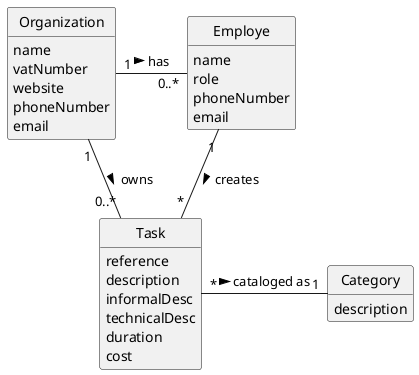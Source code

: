 @startuml
skinparam monochrome true
skinparam packageStyle rectangle
skinparam shadowing false

'left to right direction

skinparam classAttributeIconSize 0

hide circle
hide methods

'title Domain Model

'class Platform {
'  -description
'}

class Organization {
    name
    vatNumber
    website
    phoneNumber
    email
}

class Task {
    reference
    description
    informalDesc
    technicalDesc
    duration
    cost
}

class Category {
    description
}

class Employe {
    name
    role
    phoneNumber
    email
}

'class User {
'    name
'    email
'    password
'}

'Platform "1" -- "*" Organization : has registered >
'Platform "1" -- "*" Category : defines >
Organization "1" - "0..*" Employe : has >
Organization "1" - "0..*" Task: owns >
'Task "*" -- "1" Employee: created by >
Employe "1" -- "*" Task : creates >
'Employee "0..1" -- "1" User: acts as >
Task "*" - "1" Category: cataloged as >
@enduml